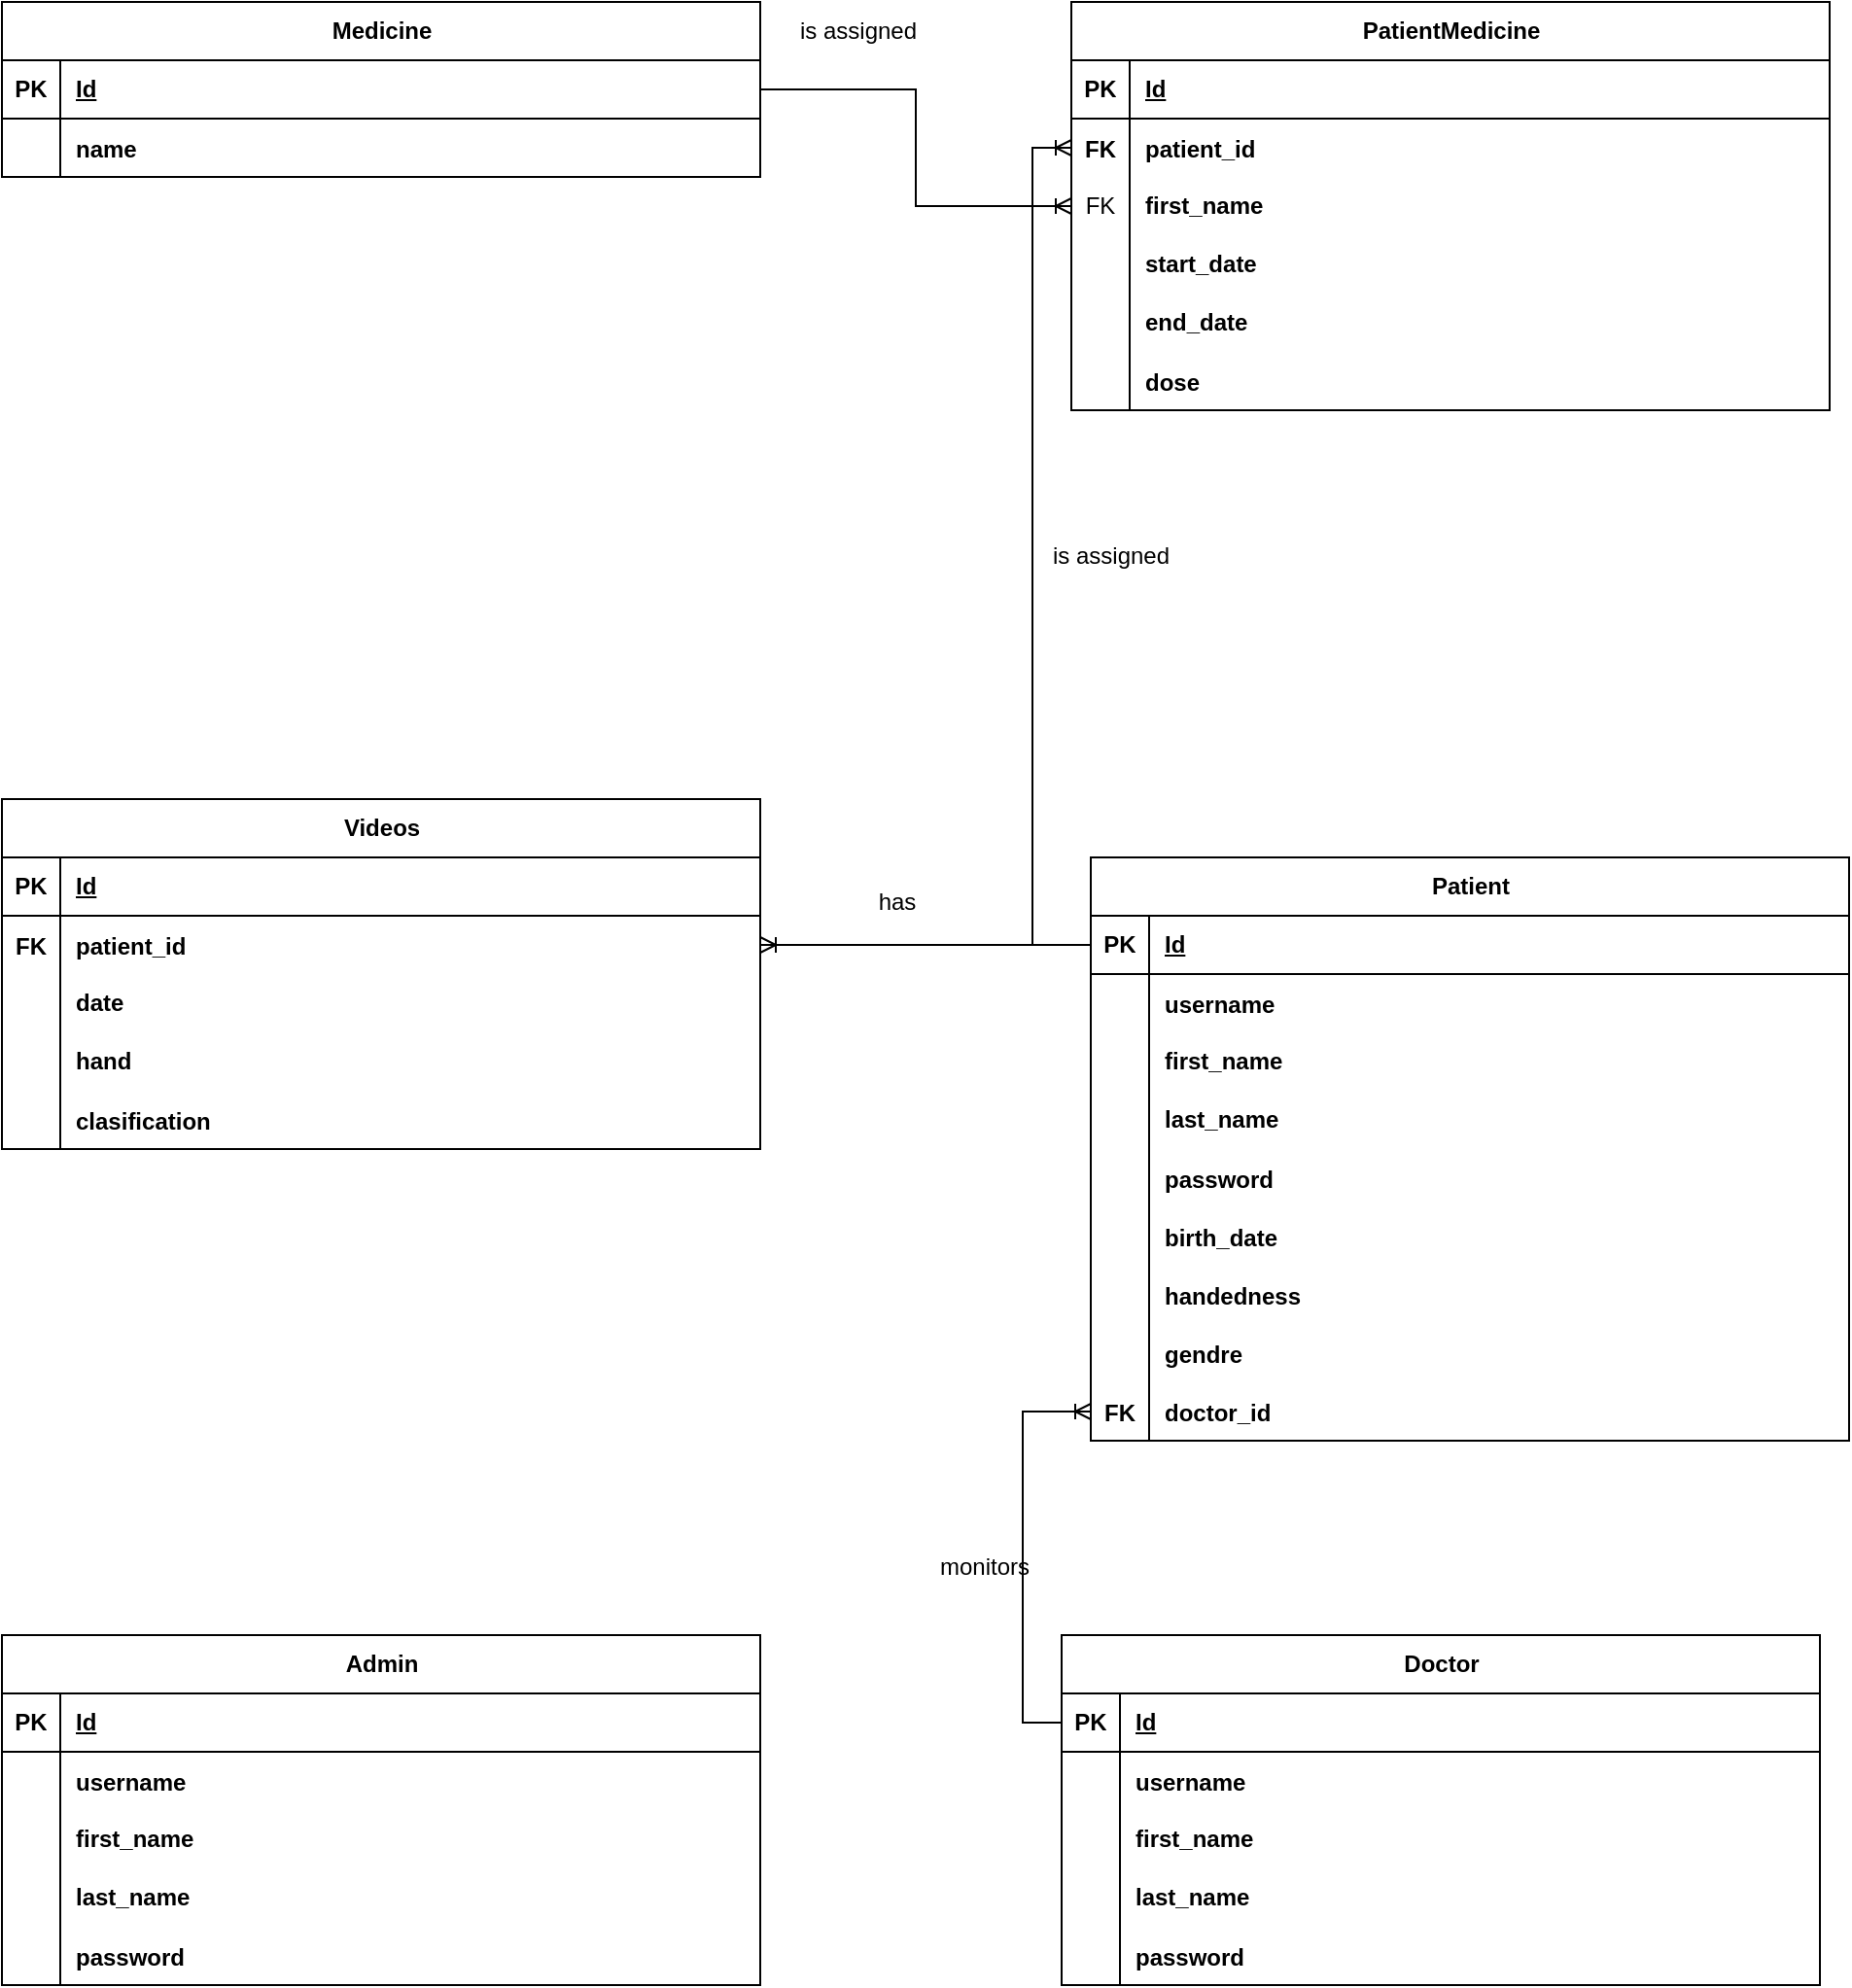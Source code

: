 <mxfile>
    <diagram name="Página-2" id="sVm2QsKjci8oJogHV9Fd">
        <mxGraphModel dx="1969" dy="2597" grid="1" gridSize="10" guides="1" tooltips="1" connect="1" arrows="1" fold="1" page="1" pageScale="1" pageWidth="1169" pageHeight="1200" math="0" shadow="0">
            <root>
                <mxCell id="0"/>
                <mxCell id="1" parent="0"/>
                <mxCell id="9-Qr9oNzBENTLA1hDaOj-59" style="edgeStyle=orthogonalEdgeStyle;rounded=0;orthogonalLoop=1;jettySize=auto;html=1;endArrow=ERoneToMany;endFill=0;exitX=0;exitY=0.5;exitDx=0;exitDy=0;startArrow=none;startFill=0;" parent="1" source="9-Qr9oNzBENTLA1hDaOj-77" target="9-Qr9oNzBENTLA1hDaOj-64" edge="1">
                    <mxGeometry relative="1" as="geometry"/>
                </mxCell>
                <mxCell id="9-Qr9oNzBENTLA1hDaOj-60" value="Videos" style="shape=table;startSize=30;container=1;collapsible=1;childLayout=tableLayout;fixedRows=1;rowLines=0;fontStyle=1;align=center;resizeLast=1;html=1;" parent="1" vertex="1">
                    <mxGeometry x="40" y="-720" width="390" height="180" as="geometry">
                        <mxRectangle x="110" y="120" width="70" height="30" as="alternateBounds"/>
                    </mxGeometry>
                </mxCell>
                <mxCell id="9-Qr9oNzBENTLA1hDaOj-61" value="" style="shape=tableRow;horizontal=0;startSize=0;swimlaneHead=0;swimlaneBody=0;fillColor=none;collapsible=0;dropTarget=0;points=[[0,0.5],[1,0.5]];portConstraint=eastwest;top=0;left=0;right=0;bottom=1;" parent="9-Qr9oNzBENTLA1hDaOj-60" vertex="1">
                    <mxGeometry y="30" width="390" height="30" as="geometry"/>
                </mxCell>
                <mxCell id="9-Qr9oNzBENTLA1hDaOj-62" value="PK" style="shape=partialRectangle;connectable=0;fillColor=none;top=0;left=0;bottom=0;right=0;fontStyle=1;overflow=hidden;whiteSpace=wrap;html=1;" parent="9-Qr9oNzBENTLA1hDaOj-61" vertex="1">
                    <mxGeometry width="30" height="30" as="geometry">
                        <mxRectangle width="30" height="30" as="alternateBounds"/>
                    </mxGeometry>
                </mxCell>
                <mxCell id="9-Qr9oNzBENTLA1hDaOj-63" value="Id" style="shape=partialRectangle;connectable=0;fillColor=none;top=0;left=0;bottom=0;right=0;align=left;spacingLeft=6;fontStyle=5;overflow=hidden;whiteSpace=wrap;html=1;" parent="9-Qr9oNzBENTLA1hDaOj-61" vertex="1">
                    <mxGeometry x="30" width="360" height="30" as="geometry">
                        <mxRectangle width="360" height="30" as="alternateBounds"/>
                    </mxGeometry>
                </mxCell>
                <mxCell id="9-Qr9oNzBENTLA1hDaOj-64" value="" style="shape=tableRow;horizontal=0;startSize=0;swimlaneHead=0;swimlaneBody=0;fillColor=none;collapsible=0;dropTarget=0;points=[[0,0.5],[1,0.5]];portConstraint=eastwest;top=0;left=0;right=0;bottom=0;" parent="9-Qr9oNzBENTLA1hDaOj-60" vertex="1">
                    <mxGeometry y="60" width="390" height="30" as="geometry"/>
                </mxCell>
                <mxCell id="9-Qr9oNzBENTLA1hDaOj-65" value="FK" style="shape=partialRectangle;connectable=0;fillColor=none;top=0;left=0;bottom=0;right=0;editable=1;overflow=hidden;fontStyle=1" parent="9-Qr9oNzBENTLA1hDaOj-64" vertex="1">
                    <mxGeometry width="30" height="30" as="geometry">
                        <mxRectangle width="30" height="30" as="alternateBounds"/>
                    </mxGeometry>
                </mxCell>
                <mxCell id="9-Qr9oNzBENTLA1hDaOj-66" value="patient_id" style="shape=partialRectangle;connectable=0;fillColor=none;top=0;left=0;bottom=0;right=0;align=left;spacingLeft=6;overflow=hidden;fontStyle=1" parent="9-Qr9oNzBENTLA1hDaOj-64" vertex="1">
                    <mxGeometry x="30" width="360" height="30" as="geometry">
                        <mxRectangle width="360" height="30" as="alternateBounds"/>
                    </mxGeometry>
                </mxCell>
                <mxCell id="9-Qr9oNzBENTLA1hDaOj-67" value="" style="shape=tableRow;horizontal=0;startSize=0;swimlaneHead=0;swimlaneBody=0;fillColor=none;collapsible=0;dropTarget=0;points=[[0,0.5],[1,0.5]];portConstraint=eastwest;top=0;left=0;right=0;bottom=0;" parent="9-Qr9oNzBENTLA1hDaOj-60" vertex="1">
                    <mxGeometry y="90" width="390" height="30" as="geometry"/>
                </mxCell>
                <mxCell id="9-Qr9oNzBENTLA1hDaOj-68" value="" style="shape=partialRectangle;connectable=0;fillColor=none;top=0;left=0;bottom=0;right=0;editable=1;overflow=hidden;whiteSpace=wrap;html=1;" parent="9-Qr9oNzBENTLA1hDaOj-67" vertex="1">
                    <mxGeometry width="30" height="30" as="geometry">
                        <mxRectangle width="30" height="30" as="alternateBounds"/>
                    </mxGeometry>
                </mxCell>
                <mxCell id="9-Qr9oNzBENTLA1hDaOj-69" value="date" style="shape=partialRectangle;connectable=0;fillColor=none;top=0;left=0;bottom=0;right=0;align=left;spacingLeft=6;overflow=hidden;whiteSpace=wrap;html=1;fontStyle=1" parent="9-Qr9oNzBENTLA1hDaOj-67" vertex="1">
                    <mxGeometry x="30" width="360" height="30" as="geometry">
                        <mxRectangle width="360" height="30" as="alternateBounds"/>
                    </mxGeometry>
                </mxCell>
                <mxCell id="9-Qr9oNzBENTLA1hDaOj-70" value="" style="shape=tableRow;horizontal=0;startSize=0;swimlaneHead=0;swimlaneBody=0;fillColor=none;collapsible=0;dropTarget=0;points=[[0,0.5],[1,0.5]];portConstraint=eastwest;top=0;left=0;right=0;bottom=0;" parent="9-Qr9oNzBENTLA1hDaOj-60" vertex="1">
                    <mxGeometry y="120" width="390" height="30" as="geometry"/>
                </mxCell>
                <mxCell id="9-Qr9oNzBENTLA1hDaOj-71" value="" style="shape=partialRectangle;connectable=0;fillColor=none;top=0;left=0;bottom=0;right=0;editable=1;overflow=hidden;whiteSpace=wrap;html=1;" parent="9-Qr9oNzBENTLA1hDaOj-70" vertex="1">
                    <mxGeometry width="30" height="30" as="geometry">
                        <mxRectangle width="30" height="30" as="alternateBounds"/>
                    </mxGeometry>
                </mxCell>
                <mxCell id="9-Qr9oNzBENTLA1hDaOj-72" value="hand" style="shape=partialRectangle;connectable=0;fillColor=none;top=0;left=0;bottom=0;right=0;align=left;spacingLeft=6;overflow=hidden;whiteSpace=wrap;html=1;fontStyle=1" parent="9-Qr9oNzBENTLA1hDaOj-70" vertex="1">
                    <mxGeometry x="30" width="360" height="30" as="geometry">
                        <mxRectangle width="360" height="30" as="alternateBounds"/>
                    </mxGeometry>
                </mxCell>
                <mxCell id="9-Qr9oNzBENTLA1hDaOj-73" value="" style="shape=tableRow;horizontal=0;startSize=0;swimlaneHead=0;swimlaneBody=0;fillColor=none;collapsible=0;dropTarget=0;points=[[0,0.5],[1,0.5]];portConstraint=eastwest;top=0;left=0;right=0;bottom=0;" parent="9-Qr9oNzBENTLA1hDaOj-60" vertex="1">
                    <mxGeometry y="150" width="390" height="30" as="geometry"/>
                </mxCell>
                <mxCell id="9-Qr9oNzBENTLA1hDaOj-74" value="" style="shape=partialRectangle;connectable=0;fillColor=none;top=0;left=0;bottom=0;right=0;editable=1;overflow=hidden;" parent="9-Qr9oNzBENTLA1hDaOj-73" vertex="1">
                    <mxGeometry width="30" height="30" as="geometry">
                        <mxRectangle width="30" height="30" as="alternateBounds"/>
                    </mxGeometry>
                </mxCell>
                <mxCell id="9-Qr9oNzBENTLA1hDaOj-75" value="clasification" style="shape=partialRectangle;connectable=0;fillColor=none;top=0;left=0;bottom=0;right=0;align=left;spacingLeft=6;overflow=hidden;fontStyle=1" parent="9-Qr9oNzBENTLA1hDaOj-73" vertex="1">
                    <mxGeometry x="30" width="360" height="30" as="geometry">
                        <mxRectangle width="360" height="30" as="alternateBounds"/>
                    </mxGeometry>
                </mxCell>
                <mxCell id="9-Qr9oNzBENTLA1hDaOj-76" value="Patient" style="shape=table;startSize=30;container=1;collapsible=1;childLayout=tableLayout;fixedRows=1;rowLines=0;fontStyle=1;align=center;resizeLast=1;html=1;" parent="1" vertex="1">
                    <mxGeometry x="600" y="-690" width="390" height="300" as="geometry">
                        <mxRectangle x="110" y="120" width="70" height="30" as="alternateBounds"/>
                    </mxGeometry>
                </mxCell>
                <mxCell id="9-Qr9oNzBENTLA1hDaOj-77" value="" style="shape=tableRow;horizontal=0;startSize=0;swimlaneHead=0;swimlaneBody=0;fillColor=none;collapsible=0;dropTarget=0;points=[[0,0.5],[1,0.5]];portConstraint=eastwest;top=0;left=0;right=0;bottom=1;" parent="9-Qr9oNzBENTLA1hDaOj-76" vertex="1">
                    <mxGeometry y="30" width="390" height="30" as="geometry"/>
                </mxCell>
                <mxCell id="9-Qr9oNzBENTLA1hDaOj-78" value="PK" style="shape=partialRectangle;connectable=0;fillColor=none;top=0;left=0;bottom=0;right=0;fontStyle=1;overflow=hidden;whiteSpace=wrap;html=1;" parent="9-Qr9oNzBENTLA1hDaOj-77" vertex="1">
                    <mxGeometry width="30" height="30" as="geometry">
                        <mxRectangle width="30" height="30" as="alternateBounds"/>
                    </mxGeometry>
                </mxCell>
                <mxCell id="9-Qr9oNzBENTLA1hDaOj-79" value="Id" style="shape=partialRectangle;connectable=0;fillColor=none;top=0;left=0;bottom=0;right=0;align=left;spacingLeft=6;fontStyle=5;overflow=hidden;whiteSpace=wrap;html=1;" parent="9-Qr9oNzBENTLA1hDaOj-77" vertex="1">
                    <mxGeometry x="30" width="360" height="30" as="geometry">
                        <mxRectangle width="360" height="30" as="alternateBounds"/>
                    </mxGeometry>
                </mxCell>
                <mxCell id="9-Qr9oNzBENTLA1hDaOj-80" value="" style="shape=tableRow;horizontal=0;startSize=0;swimlaneHead=0;swimlaneBody=0;fillColor=none;collapsible=0;dropTarget=0;points=[[0,0.5],[1,0.5]];portConstraint=eastwest;top=0;left=0;right=0;bottom=0;" parent="9-Qr9oNzBENTLA1hDaOj-76" vertex="1">
                    <mxGeometry y="60" width="390" height="30" as="geometry"/>
                </mxCell>
                <mxCell id="9-Qr9oNzBENTLA1hDaOj-81" value="" style="shape=partialRectangle;connectable=0;fillColor=none;top=0;left=0;bottom=0;right=0;editable=1;overflow=hidden;" parent="9-Qr9oNzBENTLA1hDaOj-80" vertex="1">
                    <mxGeometry width="30" height="30" as="geometry">
                        <mxRectangle width="30" height="30" as="alternateBounds"/>
                    </mxGeometry>
                </mxCell>
                <mxCell id="9-Qr9oNzBENTLA1hDaOj-82" value="username" style="shape=partialRectangle;connectable=0;fillColor=none;top=0;left=0;bottom=0;right=0;align=left;spacingLeft=6;overflow=hidden;fontStyle=1" parent="9-Qr9oNzBENTLA1hDaOj-80" vertex="1">
                    <mxGeometry x="30" width="360" height="30" as="geometry">
                        <mxRectangle width="360" height="30" as="alternateBounds"/>
                    </mxGeometry>
                </mxCell>
                <mxCell id="9-Qr9oNzBENTLA1hDaOj-83" value="" style="shape=tableRow;horizontal=0;startSize=0;swimlaneHead=0;swimlaneBody=0;fillColor=none;collapsible=0;dropTarget=0;points=[[0,0.5],[1,0.5]];portConstraint=eastwest;top=0;left=0;right=0;bottom=0;" parent="9-Qr9oNzBENTLA1hDaOj-76" vertex="1">
                    <mxGeometry y="90" width="390" height="30" as="geometry"/>
                </mxCell>
                <mxCell id="9-Qr9oNzBENTLA1hDaOj-84" value="" style="shape=partialRectangle;connectable=0;fillColor=none;top=0;left=0;bottom=0;right=0;editable=1;overflow=hidden;whiteSpace=wrap;html=1;" parent="9-Qr9oNzBENTLA1hDaOj-83" vertex="1">
                    <mxGeometry width="30" height="30" as="geometry">
                        <mxRectangle width="30" height="30" as="alternateBounds"/>
                    </mxGeometry>
                </mxCell>
                <mxCell id="9-Qr9oNzBENTLA1hDaOj-85" value="first_name" style="shape=partialRectangle;connectable=0;fillColor=none;top=0;left=0;bottom=0;right=0;align=left;spacingLeft=6;overflow=hidden;whiteSpace=wrap;html=1;fontStyle=1" parent="9-Qr9oNzBENTLA1hDaOj-83" vertex="1">
                    <mxGeometry x="30" width="360" height="30" as="geometry">
                        <mxRectangle width="360" height="30" as="alternateBounds"/>
                    </mxGeometry>
                </mxCell>
                <mxCell id="9-Qr9oNzBENTLA1hDaOj-86" value="" style="shape=tableRow;horizontal=0;startSize=0;swimlaneHead=0;swimlaneBody=0;fillColor=none;collapsible=0;dropTarget=0;points=[[0,0.5],[1,0.5]];portConstraint=eastwest;top=0;left=0;right=0;bottom=0;" parent="9-Qr9oNzBENTLA1hDaOj-76" vertex="1">
                    <mxGeometry y="120" width="390" height="30" as="geometry"/>
                </mxCell>
                <mxCell id="9-Qr9oNzBENTLA1hDaOj-87" value="" style="shape=partialRectangle;connectable=0;fillColor=none;top=0;left=0;bottom=0;right=0;editable=1;overflow=hidden;whiteSpace=wrap;html=1;" parent="9-Qr9oNzBENTLA1hDaOj-86" vertex="1">
                    <mxGeometry width="30" height="30" as="geometry">
                        <mxRectangle width="30" height="30" as="alternateBounds"/>
                    </mxGeometry>
                </mxCell>
                <mxCell id="9-Qr9oNzBENTLA1hDaOj-88" value="last_name" style="shape=partialRectangle;connectable=0;fillColor=none;top=0;left=0;bottom=0;right=0;align=left;spacingLeft=6;overflow=hidden;whiteSpace=wrap;html=1;fontStyle=1" parent="9-Qr9oNzBENTLA1hDaOj-86" vertex="1">
                    <mxGeometry x="30" width="360" height="30" as="geometry">
                        <mxRectangle width="360" height="30" as="alternateBounds"/>
                    </mxGeometry>
                </mxCell>
                <mxCell id="9-Qr9oNzBENTLA1hDaOj-89" value="" style="shape=tableRow;horizontal=0;startSize=0;swimlaneHead=0;swimlaneBody=0;fillColor=none;collapsible=0;dropTarget=0;points=[[0,0.5],[1,0.5]];portConstraint=eastwest;top=0;left=0;right=0;bottom=0;" parent="9-Qr9oNzBENTLA1hDaOj-76" vertex="1">
                    <mxGeometry y="150" width="390" height="30" as="geometry"/>
                </mxCell>
                <mxCell id="9-Qr9oNzBENTLA1hDaOj-90" value="" style="shape=partialRectangle;connectable=0;fillColor=none;top=0;left=0;bottom=0;right=0;editable=1;overflow=hidden;" parent="9-Qr9oNzBENTLA1hDaOj-89" vertex="1">
                    <mxGeometry width="30" height="30" as="geometry">
                        <mxRectangle width="30" height="30" as="alternateBounds"/>
                    </mxGeometry>
                </mxCell>
                <mxCell id="9-Qr9oNzBENTLA1hDaOj-91" value="password" style="shape=partialRectangle;connectable=0;fillColor=none;top=0;left=0;bottom=0;right=0;align=left;spacingLeft=6;overflow=hidden;fontStyle=1" parent="9-Qr9oNzBENTLA1hDaOj-89" vertex="1">
                    <mxGeometry x="30" width="360" height="30" as="geometry">
                        <mxRectangle width="360" height="30" as="alternateBounds"/>
                    </mxGeometry>
                </mxCell>
                <mxCell id="9-Qr9oNzBENTLA1hDaOj-92" value="" style="shape=tableRow;horizontal=0;startSize=0;swimlaneHead=0;swimlaneBody=0;fillColor=none;collapsible=0;dropTarget=0;points=[[0,0.5],[1,0.5]];portConstraint=eastwest;top=0;left=0;right=0;bottom=0;" parent="9-Qr9oNzBENTLA1hDaOj-76" vertex="1">
                    <mxGeometry y="180" width="390" height="30" as="geometry"/>
                </mxCell>
                <mxCell id="9-Qr9oNzBENTLA1hDaOj-93" value="" style="shape=partialRectangle;connectable=0;fillColor=none;top=0;left=0;bottom=0;right=0;editable=1;overflow=hidden;" parent="9-Qr9oNzBENTLA1hDaOj-92" vertex="1">
                    <mxGeometry width="30" height="30" as="geometry">
                        <mxRectangle width="30" height="30" as="alternateBounds"/>
                    </mxGeometry>
                </mxCell>
                <mxCell id="9-Qr9oNzBENTLA1hDaOj-94" value="birth_date" style="shape=partialRectangle;connectable=0;fillColor=none;top=0;left=0;bottom=0;right=0;align=left;spacingLeft=6;overflow=hidden;fontStyle=1" parent="9-Qr9oNzBENTLA1hDaOj-92" vertex="1">
                    <mxGeometry x="30" width="360" height="30" as="geometry">
                        <mxRectangle width="360" height="30" as="alternateBounds"/>
                    </mxGeometry>
                </mxCell>
                <mxCell id="9-Qr9oNzBENTLA1hDaOj-216" value="" style="shape=tableRow;horizontal=0;startSize=0;swimlaneHead=0;swimlaneBody=0;fillColor=none;collapsible=0;dropTarget=0;points=[[0,0.5],[1,0.5]];portConstraint=eastwest;top=0;left=0;right=0;bottom=0;" parent="9-Qr9oNzBENTLA1hDaOj-76" vertex="1">
                    <mxGeometry y="210" width="390" height="30" as="geometry"/>
                </mxCell>
                <mxCell id="9-Qr9oNzBENTLA1hDaOj-217" value="" style="shape=partialRectangle;connectable=0;fillColor=none;top=0;left=0;bottom=0;right=0;editable=1;overflow=hidden;" parent="9-Qr9oNzBENTLA1hDaOj-216" vertex="1">
                    <mxGeometry width="30" height="30" as="geometry">
                        <mxRectangle width="30" height="30" as="alternateBounds"/>
                    </mxGeometry>
                </mxCell>
                <mxCell id="9-Qr9oNzBENTLA1hDaOj-218" value="handedness" style="shape=partialRectangle;connectable=0;fillColor=none;top=0;left=0;bottom=0;right=0;align=left;spacingLeft=6;overflow=hidden;fontStyle=1" parent="9-Qr9oNzBENTLA1hDaOj-216" vertex="1">
                    <mxGeometry x="30" width="360" height="30" as="geometry">
                        <mxRectangle width="360" height="30" as="alternateBounds"/>
                    </mxGeometry>
                </mxCell>
                <mxCell id="9-Qr9oNzBENTLA1hDaOj-95" value="" style="shape=tableRow;horizontal=0;startSize=0;swimlaneHead=0;swimlaneBody=0;fillColor=none;collapsible=0;dropTarget=0;points=[[0,0.5],[1,0.5]];portConstraint=eastwest;top=0;left=0;right=0;bottom=0;" parent="9-Qr9oNzBENTLA1hDaOj-76" vertex="1">
                    <mxGeometry y="240" width="390" height="30" as="geometry"/>
                </mxCell>
                <mxCell id="9-Qr9oNzBENTLA1hDaOj-96" value="" style="shape=partialRectangle;connectable=0;fillColor=none;top=0;left=0;bottom=0;right=0;editable=1;overflow=hidden;" parent="9-Qr9oNzBENTLA1hDaOj-95" vertex="1">
                    <mxGeometry width="30" height="30" as="geometry">
                        <mxRectangle width="30" height="30" as="alternateBounds"/>
                    </mxGeometry>
                </mxCell>
                <mxCell id="9-Qr9oNzBENTLA1hDaOj-97" value="gendre" style="shape=partialRectangle;connectable=0;fillColor=none;top=0;left=0;bottom=0;right=0;align=left;spacingLeft=6;overflow=hidden;fontStyle=1" parent="9-Qr9oNzBENTLA1hDaOj-95" vertex="1">
                    <mxGeometry x="30" width="360" height="30" as="geometry">
                        <mxRectangle width="360" height="30" as="alternateBounds"/>
                    </mxGeometry>
                </mxCell>
                <mxCell id="9-Qr9oNzBENTLA1hDaOj-98" value="" style="shape=tableRow;horizontal=0;startSize=0;swimlaneHead=0;swimlaneBody=0;fillColor=none;collapsible=0;dropTarget=0;points=[[0,0.5],[1,0.5]];portConstraint=eastwest;top=0;left=0;right=0;bottom=0;" parent="9-Qr9oNzBENTLA1hDaOj-76" vertex="1">
                    <mxGeometry y="270" width="390" height="30" as="geometry"/>
                </mxCell>
                <mxCell id="9-Qr9oNzBENTLA1hDaOj-99" value="FK" style="shape=partialRectangle;connectable=0;fillColor=none;top=0;left=0;bottom=0;right=0;editable=1;overflow=hidden;fontStyle=1" parent="9-Qr9oNzBENTLA1hDaOj-98" vertex="1">
                    <mxGeometry width="30" height="30" as="geometry">
                        <mxRectangle width="30" height="30" as="alternateBounds"/>
                    </mxGeometry>
                </mxCell>
                <mxCell id="9-Qr9oNzBENTLA1hDaOj-100" value="doctor_id" style="shape=partialRectangle;connectable=0;fillColor=none;top=0;left=0;bottom=0;right=0;align=left;spacingLeft=6;overflow=hidden;fontStyle=1" parent="9-Qr9oNzBENTLA1hDaOj-98" vertex="1">
                    <mxGeometry x="30" width="360" height="30" as="geometry">
                        <mxRectangle width="360" height="30" as="alternateBounds"/>
                    </mxGeometry>
                </mxCell>
                <mxCell id="9-Qr9oNzBENTLA1hDaOj-101" style="edgeStyle=orthogonalEdgeStyle;rounded=0;orthogonalLoop=1;jettySize=auto;html=1;exitX=0;exitY=0.5;exitDx=0;exitDy=0;entryX=0;entryY=0.5;entryDx=0;entryDy=0;startArrow=none;startFill=0;endArrow=ERoneToMany;endFill=0;" parent="1" source="9-Qr9oNzBENTLA1hDaOj-103" target="9-Qr9oNzBENTLA1hDaOj-98" edge="1">
                    <mxGeometry relative="1" as="geometry"/>
                </mxCell>
                <mxCell id="9-Qr9oNzBENTLA1hDaOj-102" value="Doctor" style="shape=table;startSize=30;container=1;collapsible=1;childLayout=tableLayout;fixedRows=1;rowLines=0;fontStyle=1;align=center;resizeLast=1;html=1;" parent="1" vertex="1">
                    <mxGeometry x="585" y="-290" width="390" height="180" as="geometry">
                        <mxRectangle x="110" y="120" width="70" height="30" as="alternateBounds"/>
                    </mxGeometry>
                </mxCell>
                <mxCell id="9-Qr9oNzBENTLA1hDaOj-103" value="" style="shape=tableRow;horizontal=0;startSize=0;swimlaneHead=0;swimlaneBody=0;fillColor=none;collapsible=0;dropTarget=0;points=[[0,0.5],[1,0.5]];portConstraint=eastwest;top=0;left=0;right=0;bottom=1;" parent="9-Qr9oNzBENTLA1hDaOj-102" vertex="1">
                    <mxGeometry y="30" width="390" height="30" as="geometry"/>
                </mxCell>
                <mxCell id="9-Qr9oNzBENTLA1hDaOj-104" value="PK" style="shape=partialRectangle;connectable=0;fillColor=none;top=0;left=0;bottom=0;right=0;fontStyle=1;overflow=hidden;whiteSpace=wrap;html=1;" parent="9-Qr9oNzBENTLA1hDaOj-103" vertex="1">
                    <mxGeometry width="30" height="30" as="geometry">
                        <mxRectangle width="30" height="30" as="alternateBounds"/>
                    </mxGeometry>
                </mxCell>
                <mxCell id="9-Qr9oNzBENTLA1hDaOj-105" value="Id" style="shape=partialRectangle;connectable=0;fillColor=none;top=0;left=0;bottom=0;right=0;align=left;spacingLeft=6;fontStyle=5;overflow=hidden;whiteSpace=wrap;html=1;" parent="9-Qr9oNzBENTLA1hDaOj-103" vertex="1">
                    <mxGeometry x="30" width="360" height="30" as="geometry">
                        <mxRectangle width="360" height="30" as="alternateBounds"/>
                    </mxGeometry>
                </mxCell>
                <mxCell id="9-Qr9oNzBENTLA1hDaOj-106" value="" style="shape=tableRow;horizontal=0;startSize=0;swimlaneHead=0;swimlaneBody=0;fillColor=none;collapsible=0;dropTarget=0;points=[[0,0.5],[1,0.5]];portConstraint=eastwest;top=0;left=0;right=0;bottom=0;" parent="9-Qr9oNzBENTLA1hDaOj-102" vertex="1">
                    <mxGeometry y="60" width="390" height="30" as="geometry"/>
                </mxCell>
                <mxCell id="9-Qr9oNzBENTLA1hDaOj-107" value="" style="shape=partialRectangle;connectable=0;fillColor=none;top=0;left=0;bottom=0;right=0;editable=1;overflow=hidden;" parent="9-Qr9oNzBENTLA1hDaOj-106" vertex="1">
                    <mxGeometry width="30" height="30" as="geometry">
                        <mxRectangle width="30" height="30" as="alternateBounds"/>
                    </mxGeometry>
                </mxCell>
                <mxCell id="9-Qr9oNzBENTLA1hDaOj-108" value="username" style="shape=partialRectangle;connectable=0;fillColor=none;top=0;left=0;bottom=0;right=0;align=left;spacingLeft=6;overflow=hidden;fontStyle=1" parent="9-Qr9oNzBENTLA1hDaOj-106" vertex="1">
                    <mxGeometry x="30" width="360" height="30" as="geometry">
                        <mxRectangle width="360" height="30" as="alternateBounds"/>
                    </mxGeometry>
                </mxCell>
                <mxCell id="9-Qr9oNzBENTLA1hDaOj-109" value="" style="shape=tableRow;horizontal=0;startSize=0;swimlaneHead=0;swimlaneBody=0;fillColor=none;collapsible=0;dropTarget=0;points=[[0,0.5],[1,0.5]];portConstraint=eastwest;top=0;left=0;right=0;bottom=0;" parent="9-Qr9oNzBENTLA1hDaOj-102" vertex="1">
                    <mxGeometry y="90" width="390" height="30" as="geometry"/>
                </mxCell>
                <mxCell id="9-Qr9oNzBENTLA1hDaOj-110" value="" style="shape=partialRectangle;connectable=0;fillColor=none;top=0;left=0;bottom=0;right=0;editable=1;overflow=hidden;whiteSpace=wrap;html=1;" parent="9-Qr9oNzBENTLA1hDaOj-109" vertex="1">
                    <mxGeometry width="30" height="30" as="geometry">
                        <mxRectangle width="30" height="30" as="alternateBounds"/>
                    </mxGeometry>
                </mxCell>
                <mxCell id="9-Qr9oNzBENTLA1hDaOj-111" value="first_name" style="shape=partialRectangle;connectable=0;fillColor=none;top=0;left=0;bottom=0;right=0;align=left;spacingLeft=6;overflow=hidden;whiteSpace=wrap;html=1;fontStyle=1" parent="9-Qr9oNzBENTLA1hDaOj-109" vertex="1">
                    <mxGeometry x="30" width="360" height="30" as="geometry">
                        <mxRectangle width="360" height="30" as="alternateBounds"/>
                    </mxGeometry>
                </mxCell>
                <mxCell id="9-Qr9oNzBENTLA1hDaOj-112" value="" style="shape=tableRow;horizontal=0;startSize=0;swimlaneHead=0;swimlaneBody=0;fillColor=none;collapsible=0;dropTarget=0;points=[[0,0.5],[1,0.5]];portConstraint=eastwest;top=0;left=0;right=0;bottom=0;" parent="9-Qr9oNzBENTLA1hDaOj-102" vertex="1">
                    <mxGeometry y="120" width="390" height="30" as="geometry"/>
                </mxCell>
                <mxCell id="9-Qr9oNzBENTLA1hDaOj-113" value="" style="shape=partialRectangle;connectable=0;fillColor=none;top=0;left=0;bottom=0;right=0;editable=1;overflow=hidden;whiteSpace=wrap;html=1;" parent="9-Qr9oNzBENTLA1hDaOj-112" vertex="1">
                    <mxGeometry width="30" height="30" as="geometry">
                        <mxRectangle width="30" height="30" as="alternateBounds"/>
                    </mxGeometry>
                </mxCell>
                <mxCell id="9-Qr9oNzBENTLA1hDaOj-114" value="last_name" style="shape=partialRectangle;connectable=0;fillColor=none;top=0;left=0;bottom=0;right=0;align=left;spacingLeft=6;overflow=hidden;whiteSpace=wrap;html=1;fontStyle=1" parent="9-Qr9oNzBENTLA1hDaOj-112" vertex="1">
                    <mxGeometry x="30" width="360" height="30" as="geometry">
                        <mxRectangle width="360" height="30" as="alternateBounds"/>
                    </mxGeometry>
                </mxCell>
                <mxCell id="9-Qr9oNzBENTLA1hDaOj-115" value="" style="shape=tableRow;horizontal=0;startSize=0;swimlaneHead=0;swimlaneBody=0;fillColor=none;collapsible=0;dropTarget=0;points=[[0,0.5],[1,0.5]];portConstraint=eastwest;top=0;left=0;right=0;bottom=0;" parent="9-Qr9oNzBENTLA1hDaOj-102" vertex="1">
                    <mxGeometry y="150" width="390" height="30" as="geometry"/>
                </mxCell>
                <mxCell id="9-Qr9oNzBENTLA1hDaOj-116" value="" style="shape=partialRectangle;connectable=0;fillColor=none;top=0;left=0;bottom=0;right=0;editable=1;overflow=hidden;" parent="9-Qr9oNzBENTLA1hDaOj-115" vertex="1">
                    <mxGeometry width="30" height="30" as="geometry">
                        <mxRectangle width="30" height="30" as="alternateBounds"/>
                    </mxGeometry>
                </mxCell>
                <mxCell id="9-Qr9oNzBENTLA1hDaOj-117" value="password" style="shape=partialRectangle;connectable=0;fillColor=none;top=0;left=0;bottom=0;right=0;align=left;spacingLeft=6;overflow=hidden;fontStyle=1" parent="9-Qr9oNzBENTLA1hDaOj-115" vertex="1">
                    <mxGeometry x="30" width="360" height="30" as="geometry">
                        <mxRectangle width="360" height="30" as="alternateBounds"/>
                    </mxGeometry>
                </mxCell>
                <mxCell id="9-Qr9oNzBENTLA1hDaOj-118" value="Admin" style="shape=table;startSize=30;container=1;collapsible=1;childLayout=tableLayout;fixedRows=1;rowLines=0;fontStyle=1;align=center;resizeLast=1;html=1;" parent="1" vertex="1">
                    <mxGeometry x="40" y="-290" width="390" height="180" as="geometry">
                        <mxRectangle x="110" y="120" width="70" height="30" as="alternateBounds"/>
                    </mxGeometry>
                </mxCell>
                <mxCell id="9-Qr9oNzBENTLA1hDaOj-119" value="" style="shape=tableRow;horizontal=0;startSize=0;swimlaneHead=0;swimlaneBody=0;fillColor=none;collapsible=0;dropTarget=0;points=[[0,0.5],[1,0.5]];portConstraint=eastwest;top=0;left=0;right=0;bottom=1;" parent="9-Qr9oNzBENTLA1hDaOj-118" vertex="1">
                    <mxGeometry y="30" width="390" height="30" as="geometry"/>
                </mxCell>
                <mxCell id="9-Qr9oNzBENTLA1hDaOj-120" value="PK" style="shape=partialRectangle;connectable=0;fillColor=none;top=0;left=0;bottom=0;right=0;fontStyle=1;overflow=hidden;whiteSpace=wrap;html=1;" parent="9-Qr9oNzBENTLA1hDaOj-119" vertex="1">
                    <mxGeometry width="30" height="30" as="geometry">
                        <mxRectangle width="30" height="30" as="alternateBounds"/>
                    </mxGeometry>
                </mxCell>
                <mxCell id="9-Qr9oNzBENTLA1hDaOj-121" value="Id" style="shape=partialRectangle;connectable=0;fillColor=none;top=0;left=0;bottom=0;right=0;align=left;spacingLeft=6;fontStyle=5;overflow=hidden;whiteSpace=wrap;html=1;" parent="9-Qr9oNzBENTLA1hDaOj-119" vertex="1">
                    <mxGeometry x="30" width="360" height="30" as="geometry">
                        <mxRectangle width="360" height="30" as="alternateBounds"/>
                    </mxGeometry>
                </mxCell>
                <mxCell id="9-Qr9oNzBENTLA1hDaOj-122" value="" style="shape=tableRow;horizontal=0;startSize=0;swimlaneHead=0;swimlaneBody=0;fillColor=none;collapsible=0;dropTarget=0;points=[[0,0.5],[1,0.5]];portConstraint=eastwest;top=0;left=0;right=0;bottom=0;" parent="9-Qr9oNzBENTLA1hDaOj-118" vertex="1">
                    <mxGeometry y="60" width="390" height="30" as="geometry"/>
                </mxCell>
                <mxCell id="9-Qr9oNzBENTLA1hDaOj-123" value="" style="shape=partialRectangle;connectable=0;fillColor=none;top=0;left=0;bottom=0;right=0;editable=1;overflow=hidden;" parent="9-Qr9oNzBENTLA1hDaOj-122" vertex="1">
                    <mxGeometry width="30" height="30" as="geometry">
                        <mxRectangle width="30" height="30" as="alternateBounds"/>
                    </mxGeometry>
                </mxCell>
                <mxCell id="9-Qr9oNzBENTLA1hDaOj-124" value="username" style="shape=partialRectangle;connectable=0;fillColor=none;top=0;left=0;bottom=0;right=0;align=left;spacingLeft=6;overflow=hidden;fontStyle=1" parent="9-Qr9oNzBENTLA1hDaOj-122" vertex="1">
                    <mxGeometry x="30" width="360" height="30" as="geometry">
                        <mxRectangle width="360" height="30" as="alternateBounds"/>
                    </mxGeometry>
                </mxCell>
                <mxCell id="9-Qr9oNzBENTLA1hDaOj-125" value="" style="shape=tableRow;horizontal=0;startSize=0;swimlaneHead=0;swimlaneBody=0;fillColor=none;collapsible=0;dropTarget=0;points=[[0,0.5],[1,0.5]];portConstraint=eastwest;top=0;left=0;right=0;bottom=0;" parent="9-Qr9oNzBENTLA1hDaOj-118" vertex="1">
                    <mxGeometry y="90" width="390" height="30" as="geometry"/>
                </mxCell>
                <mxCell id="9-Qr9oNzBENTLA1hDaOj-126" value="" style="shape=partialRectangle;connectable=0;fillColor=none;top=0;left=0;bottom=0;right=0;editable=1;overflow=hidden;whiteSpace=wrap;html=1;" parent="9-Qr9oNzBENTLA1hDaOj-125" vertex="1">
                    <mxGeometry width="30" height="30" as="geometry">
                        <mxRectangle width="30" height="30" as="alternateBounds"/>
                    </mxGeometry>
                </mxCell>
                <mxCell id="9-Qr9oNzBENTLA1hDaOj-127" value="first_name" style="shape=partialRectangle;connectable=0;fillColor=none;top=0;left=0;bottom=0;right=0;align=left;spacingLeft=6;overflow=hidden;whiteSpace=wrap;html=1;fontStyle=1" parent="9-Qr9oNzBENTLA1hDaOj-125" vertex="1">
                    <mxGeometry x="30" width="360" height="30" as="geometry">
                        <mxRectangle width="360" height="30" as="alternateBounds"/>
                    </mxGeometry>
                </mxCell>
                <mxCell id="9-Qr9oNzBENTLA1hDaOj-128" value="" style="shape=tableRow;horizontal=0;startSize=0;swimlaneHead=0;swimlaneBody=0;fillColor=none;collapsible=0;dropTarget=0;points=[[0,0.5],[1,0.5]];portConstraint=eastwest;top=0;left=0;right=0;bottom=0;" parent="9-Qr9oNzBENTLA1hDaOj-118" vertex="1">
                    <mxGeometry y="120" width="390" height="30" as="geometry"/>
                </mxCell>
                <mxCell id="9-Qr9oNzBENTLA1hDaOj-129" value="" style="shape=partialRectangle;connectable=0;fillColor=none;top=0;left=0;bottom=0;right=0;editable=1;overflow=hidden;whiteSpace=wrap;html=1;" parent="9-Qr9oNzBENTLA1hDaOj-128" vertex="1">
                    <mxGeometry width="30" height="30" as="geometry">
                        <mxRectangle width="30" height="30" as="alternateBounds"/>
                    </mxGeometry>
                </mxCell>
                <mxCell id="9-Qr9oNzBENTLA1hDaOj-130" value="last_name" style="shape=partialRectangle;connectable=0;fillColor=none;top=0;left=0;bottom=0;right=0;align=left;spacingLeft=6;overflow=hidden;whiteSpace=wrap;html=1;fontStyle=1" parent="9-Qr9oNzBENTLA1hDaOj-128" vertex="1">
                    <mxGeometry x="30" width="360" height="30" as="geometry">
                        <mxRectangle width="360" height="30" as="alternateBounds"/>
                    </mxGeometry>
                </mxCell>
                <mxCell id="9-Qr9oNzBENTLA1hDaOj-131" value="" style="shape=tableRow;horizontal=0;startSize=0;swimlaneHead=0;swimlaneBody=0;fillColor=none;collapsible=0;dropTarget=0;points=[[0,0.5],[1,0.5]];portConstraint=eastwest;top=0;left=0;right=0;bottom=0;" parent="9-Qr9oNzBENTLA1hDaOj-118" vertex="1">
                    <mxGeometry y="150" width="390" height="30" as="geometry"/>
                </mxCell>
                <mxCell id="9-Qr9oNzBENTLA1hDaOj-132" value="" style="shape=partialRectangle;connectable=0;fillColor=none;top=0;left=0;bottom=0;right=0;editable=1;overflow=hidden;" parent="9-Qr9oNzBENTLA1hDaOj-131" vertex="1">
                    <mxGeometry width="30" height="30" as="geometry">
                        <mxRectangle width="30" height="30" as="alternateBounds"/>
                    </mxGeometry>
                </mxCell>
                <mxCell id="9-Qr9oNzBENTLA1hDaOj-133" value="password" style="shape=partialRectangle;connectable=0;fillColor=none;top=0;left=0;bottom=0;right=0;align=left;spacingLeft=6;overflow=hidden;fontStyle=1" parent="9-Qr9oNzBENTLA1hDaOj-131" vertex="1">
                    <mxGeometry x="30" width="360" height="30" as="geometry">
                        <mxRectangle width="360" height="30" as="alternateBounds"/>
                    </mxGeometry>
                </mxCell>
                <mxCell id="9-Qr9oNzBENTLA1hDaOj-134" value="monitors" style="text;html=1;align=center;verticalAlign=middle;resizable=0;points=[];autosize=1;strokeColor=none;fillColor=none;" parent="1" vertex="1">
                    <mxGeometry x="510" y="-340" width="70" height="30" as="geometry"/>
                </mxCell>
                <mxCell id="9-Qr9oNzBENTLA1hDaOj-135" value="has" style="text;html=1;align=center;verticalAlign=middle;resizable=0;points=[];autosize=1;strokeColor=none;fillColor=none;" parent="1" vertex="1">
                    <mxGeometry x="480" y="-682" width="40" height="30" as="geometry"/>
                </mxCell>
                <mxCell id="9-Qr9oNzBENTLA1hDaOj-144" value="Medicine" style="shape=table;startSize=30;container=1;collapsible=1;childLayout=tableLayout;fixedRows=1;rowLines=0;fontStyle=1;align=center;resizeLast=1;html=1;" parent="1" vertex="1">
                    <mxGeometry x="40" y="-1130" width="390" height="90" as="geometry">
                        <mxRectangle x="110" y="120" width="70" height="30" as="alternateBounds"/>
                    </mxGeometry>
                </mxCell>
                <mxCell id="9-Qr9oNzBENTLA1hDaOj-145" value="" style="shape=tableRow;horizontal=0;startSize=0;swimlaneHead=0;swimlaneBody=0;fillColor=none;collapsible=0;dropTarget=0;points=[[0,0.5],[1,0.5]];portConstraint=eastwest;top=0;left=0;right=0;bottom=1;" parent="9-Qr9oNzBENTLA1hDaOj-144" vertex="1">
                    <mxGeometry y="30" width="390" height="30" as="geometry"/>
                </mxCell>
                <mxCell id="9-Qr9oNzBENTLA1hDaOj-146" value="PK" style="shape=partialRectangle;connectable=0;fillColor=none;top=0;left=0;bottom=0;right=0;fontStyle=1;overflow=hidden;whiteSpace=wrap;html=1;" parent="9-Qr9oNzBENTLA1hDaOj-145" vertex="1">
                    <mxGeometry width="30" height="30" as="geometry">
                        <mxRectangle width="30" height="30" as="alternateBounds"/>
                    </mxGeometry>
                </mxCell>
                <mxCell id="9-Qr9oNzBENTLA1hDaOj-147" value="Id" style="shape=partialRectangle;connectable=0;fillColor=none;top=0;left=0;bottom=0;right=0;align=left;spacingLeft=6;fontStyle=5;overflow=hidden;whiteSpace=wrap;html=1;" parent="9-Qr9oNzBENTLA1hDaOj-145" vertex="1">
                    <mxGeometry x="30" width="360" height="30" as="geometry">
                        <mxRectangle width="360" height="30" as="alternateBounds"/>
                    </mxGeometry>
                </mxCell>
                <mxCell id="9-Qr9oNzBENTLA1hDaOj-148" value="" style="shape=tableRow;horizontal=0;startSize=0;swimlaneHead=0;swimlaneBody=0;fillColor=none;collapsible=0;dropTarget=0;points=[[0,0.5],[1,0.5]];portConstraint=eastwest;top=0;left=0;right=0;bottom=0;" parent="9-Qr9oNzBENTLA1hDaOj-144" vertex="1">
                    <mxGeometry y="60" width="390" height="30" as="geometry"/>
                </mxCell>
                <mxCell id="9-Qr9oNzBENTLA1hDaOj-149" value="" style="shape=partialRectangle;connectable=0;fillColor=none;top=0;left=0;bottom=0;right=0;editable=1;overflow=hidden;" parent="9-Qr9oNzBENTLA1hDaOj-148" vertex="1">
                    <mxGeometry width="30" height="30" as="geometry">
                        <mxRectangle width="30" height="30" as="alternateBounds"/>
                    </mxGeometry>
                </mxCell>
                <mxCell id="9-Qr9oNzBENTLA1hDaOj-150" value="name" style="shape=partialRectangle;connectable=0;fillColor=none;top=0;left=0;bottom=0;right=0;align=left;spacingLeft=6;overflow=hidden;fontStyle=1" parent="9-Qr9oNzBENTLA1hDaOj-148" vertex="1">
                    <mxGeometry x="30" width="360" height="30" as="geometry">
                        <mxRectangle width="360" height="30" as="alternateBounds"/>
                    </mxGeometry>
                </mxCell>
                <mxCell id="9-Qr9oNzBENTLA1hDaOj-186" value="PatientMedicine" style="shape=table;startSize=30;container=1;collapsible=1;childLayout=tableLayout;fixedRows=1;rowLines=0;fontStyle=1;align=center;resizeLast=1;html=1;" parent="1" vertex="1">
                    <mxGeometry x="590" y="-1130" width="390" height="210" as="geometry">
                        <mxRectangle x="110" y="120" width="70" height="30" as="alternateBounds"/>
                    </mxGeometry>
                </mxCell>
                <mxCell id="9-Qr9oNzBENTLA1hDaOj-187" value="" style="shape=tableRow;horizontal=0;startSize=0;swimlaneHead=0;swimlaneBody=0;fillColor=none;collapsible=0;dropTarget=0;points=[[0,0.5],[1,0.5]];portConstraint=eastwest;top=0;left=0;right=0;bottom=1;" parent="9-Qr9oNzBENTLA1hDaOj-186" vertex="1">
                    <mxGeometry y="30" width="390" height="30" as="geometry"/>
                </mxCell>
                <mxCell id="9-Qr9oNzBENTLA1hDaOj-188" value="PK" style="shape=partialRectangle;connectable=0;fillColor=none;top=0;left=0;bottom=0;right=0;fontStyle=1;overflow=hidden;whiteSpace=wrap;html=1;" parent="9-Qr9oNzBENTLA1hDaOj-187" vertex="1">
                    <mxGeometry width="30" height="30" as="geometry">
                        <mxRectangle width="30" height="30" as="alternateBounds"/>
                    </mxGeometry>
                </mxCell>
                <mxCell id="9-Qr9oNzBENTLA1hDaOj-189" value="Id" style="shape=partialRectangle;connectable=0;fillColor=none;top=0;left=0;bottom=0;right=0;align=left;spacingLeft=6;fontStyle=5;overflow=hidden;whiteSpace=wrap;html=1;" parent="9-Qr9oNzBENTLA1hDaOj-187" vertex="1">
                    <mxGeometry x="30" width="360" height="30" as="geometry">
                        <mxRectangle width="360" height="30" as="alternateBounds"/>
                    </mxGeometry>
                </mxCell>
                <mxCell id="9-Qr9oNzBENTLA1hDaOj-190" value="" style="shape=tableRow;horizontal=0;startSize=0;swimlaneHead=0;swimlaneBody=0;fillColor=none;collapsible=0;dropTarget=0;points=[[0,0.5],[1,0.5]];portConstraint=eastwest;top=0;left=0;right=0;bottom=0;" parent="9-Qr9oNzBENTLA1hDaOj-186" vertex="1">
                    <mxGeometry y="60" width="390" height="30" as="geometry"/>
                </mxCell>
                <mxCell id="9-Qr9oNzBENTLA1hDaOj-191" value="FK" style="shape=partialRectangle;connectable=0;fillColor=none;top=0;left=0;bottom=0;right=0;editable=1;overflow=hidden;fontStyle=1" parent="9-Qr9oNzBENTLA1hDaOj-190" vertex="1">
                    <mxGeometry width="30" height="30" as="geometry">
                        <mxRectangle width="30" height="30" as="alternateBounds"/>
                    </mxGeometry>
                </mxCell>
                <mxCell id="9-Qr9oNzBENTLA1hDaOj-192" value="patient_id" style="shape=partialRectangle;connectable=0;fillColor=none;top=0;left=0;bottom=0;right=0;align=left;spacingLeft=6;overflow=hidden;fontStyle=1" parent="9-Qr9oNzBENTLA1hDaOj-190" vertex="1">
                    <mxGeometry x="30" width="360" height="30" as="geometry">
                        <mxRectangle width="360" height="30" as="alternateBounds"/>
                    </mxGeometry>
                </mxCell>
                <mxCell id="9-Qr9oNzBENTLA1hDaOj-219" value="" style="shape=tableRow;horizontal=0;startSize=0;swimlaneHead=0;swimlaneBody=0;fillColor=none;collapsible=0;dropTarget=0;points=[[0,0.5],[1,0.5]];portConstraint=eastwest;top=0;left=0;right=0;bottom=0;" parent="9-Qr9oNzBENTLA1hDaOj-186" vertex="1">
                    <mxGeometry y="90" width="390" height="30" as="geometry"/>
                </mxCell>
                <mxCell id="9-Qr9oNzBENTLA1hDaOj-220" value="FK" style="shape=partialRectangle;connectable=0;fillColor=none;top=0;left=0;bottom=0;right=0;editable=1;overflow=hidden;whiteSpace=wrap;html=1;" parent="9-Qr9oNzBENTLA1hDaOj-219" vertex="1">
                    <mxGeometry width="30" height="30" as="geometry">
                        <mxRectangle width="30" height="30" as="alternateBounds"/>
                    </mxGeometry>
                </mxCell>
                <mxCell id="9-Qr9oNzBENTLA1hDaOj-221" value="first_name" style="shape=partialRectangle;connectable=0;fillColor=none;top=0;left=0;bottom=0;right=0;align=left;spacingLeft=6;overflow=hidden;whiteSpace=wrap;html=1;fontStyle=1" parent="9-Qr9oNzBENTLA1hDaOj-219" vertex="1">
                    <mxGeometry x="30" width="360" height="30" as="geometry">
                        <mxRectangle width="360" height="30" as="alternateBounds"/>
                    </mxGeometry>
                </mxCell>
                <mxCell id="9-Qr9oNzBENTLA1hDaOj-193" value="" style="shape=tableRow;horizontal=0;startSize=0;swimlaneHead=0;swimlaneBody=0;fillColor=none;collapsible=0;dropTarget=0;points=[[0,0.5],[1,0.5]];portConstraint=eastwest;top=0;left=0;right=0;bottom=0;" parent="9-Qr9oNzBENTLA1hDaOj-186" vertex="1">
                    <mxGeometry y="120" width="390" height="30" as="geometry"/>
                </mxCell>
                <mxCell id="9-Qr9oNzBENTLA1hDaOj-194" value="" style="shape=partialRectangle;connectable=0;fillColor=none;top=0;left=0;bottom=0;right=0;editable=1;overflow=hidden;whiteSpace=wrap;html=1;" parent="9-Qr9oNzBENTLA1hDaOj-193" vertex="1">
                    <mxGeometry width="30" height="30" as="geometry">
                        <mxRectangle width="30" height="30" as="alternateBounds"/>
                    </mxGeometry>
                </mxCell>
                <mxCell id="9-Qr9oNzBENTLA1hDaOj-195" value="start_date" style="shape=partialRectangle;connectable=0;fillColor=none;top=0;left=0;bottom=0;right=0;align=left;spacingLeft=6;overflow=hidden;whiteSpace=wrap;html=1;fontStyle=1" parent="9-Qr9oNzBENTLA1hDaOj-193" vertex="1">
                    <mxGeometry x="30" width="360" height="30" as="geometry">
                        <mxRectangle width="360" height="30" as="alternateBounds"/>
                    </mxGeometry>
                </mxCell>
                <mxCell id="9-Qr9oNzBENTLA1hDaOj-196" value="" style="shape=tableRow;horizontal=0;startSize=0;swimlaneHead=0;swimlaneBody=0;fillColor=none;collapsible=0;dropTarget=0;points=[[0,0.5],[1,0.5]];portConstraint=eastwest;top=0;left=0;right=0;bottom=0;" parent="9-Qr9oNzBENTLA1hDaOj-186" vertex="1">
                    <mxGeometry y="150" width="390" height="30" as="geometry"/>
                </mxCell>
                <mxCell id="9-Qr9oNzBENTLA1hDaOj-197" value="" style="shape=partialRectangle;connectable=0;fillColor=none;top=0;left=0;bottom=0;right=0;editable=1;overflow=hidden;whiteSpace=wrap;html=1;" parent="9-Qr9oNzBENTLA1hDaOj-196" vertex="1">
                    <mxGeometry width="30" height="30" as="geometry">
                        <mxRectangle width="30" height="30" as="alternateBounds"/>
                    </mxGeometry>
                </mxCell>
                <mxCell id="9-Qr9oNzBENTLA1hDaOj-198" value="end_date" style="shape=partialRectangle;connectable=0;fillColor=none;top=0;left=0;bottom=0;right=0;align=left;spacingLeft=6;overflow=hidden;whiteSpace=wrap;html=1;fontStyle=1" parent="9-Qr9oNzBENTLA1hDaOj-196" vertex="1">
                    <mxGeometry x="30" width="360" height="30" as="geometry">
                        <mxRectangle width="360" height="30" as="alternateBounds"/>
                    </mxGeometry>
                </mxCell>
                <mxCell id="9-Qr9oNzBENTLA1hDaOj-199" value="" style="shape=tableRow;horizontal=0;startSize=0;swimlaneHead=0;swimlaneBody=0;fillColor=none;collapsible=0;dropTarget=0;points=[[0,0.5],[1,0.5]];portConstraint=eastwest;top=0;left=0;right=0;bottom=0;" parent="9-Qr9oNzBENTLA1hDaOj-186" vertex="1">
                    <mxGeometry y="180" width="390" height="30" as="geometry"/>
                </mxCell>
                <mxCell id="9-Qr9oNzBENTLA1hDaOj-200" value="" style="shape=partialRectangle;connectable=0;fillColor=none;top=0;left=0;bottom=0;right=0;editable=1;overflow=hidden;" parent="9-Qr9oNzBENTLA1hDaOj-199" vertex="1">
                    <mxGeometry width="30" height="30" as="geometry">
                        <mxRectangle width="30" height="30" as="alternateBounds"/>
                    </mxGeometry>
                </mxCell>
                <mxCell id="9-Qr9oNzBENTLA1hDaOj-201" value="dose" style="shape=partialRectangle;connectable=0;fillColor=none;top=0;left=0;bottom=0;right=0;align=left;spacingLeft=6;overflow=hidden;fontStyle=1" parent="9-Qr9oNzBENTLA1hDaOj-199" vertex="1">
                    <mxGeometry x="30" width="360" height="30" as="geometry">
                        <mxRectangle width="360" height="30" as="alternateBounds"/>
                    </mxGeometry>
                </mxCell>
                <mxCell id="9-Qr9oNzBENTLA1hDaOj-228" style="edgeStyle=orthogonalEdgeStyle;rounded=0;orthogonalLoop=1;jettySize=auto;html=1;endArrow=ERoneToMany;endFill=0;startArrow=none;startFill=0;entryX=0;entryY=0.5;entryDx=0;entryDy=0;" parent="1" source="9-Qr9oNzBENTLA1hDaOj-77" target="9-Qr9oNzBENTLA1hDaOj-190" edge="1">
                    <mxGeometry relative="1" as="geometry">
                        <mxPoint x="650" y="-830" as="sourcePoint"/>
                        <mxPoint x="480" y="-830" as="targetPoint"/>
                        <Array as="points">
                            <mxPoint x="570" y="-645"/>
                            <mxPoint x="570" y="-1055"/>
                        </Array>
                    </mxGeometry>
                </mxCell>
                <mxCell id="9-Qr9oNzBENTLA1hDaOj-229" style="edgeStyle=orthogonalEdgeStyle;rounded=0;orthogonalLoop=1;jettySize=auto;html=1;endArrow=ERoneToMany;endFill=0;exitX=1;exitY=0.5;exitDx=0;exitDy=0;startArrow=none;startFill=0;entryX=0;entryY=0.5;entryDx=0;entryDy=0;" parent="1" source="9-Qr9oNzBENTLA1hDaOj-145" target="9-Qr9oNzBENTLA1hDaOj-219" edge="1">
                    <mxGeometry relative="1" as="geometry">
                        <mxPoint x="570" y="-960" as="sourcePoint"/>
                        <mxPoint x="400" y="-960" as="targetPoint"/>
                    </mxGeometry>
                </mxCell>
                <mxCell id="9-Qr9oNzBENTLA1hDaOj-230" value="is assigned" style="text;html=1;align=center;verticalAlign=middle;resizable=0;points=[];autosize=1;strokeColor=none;fillColor=none;" parent="1" vertex="1">
                    <mxGeometry x="570" y="-860" width="80" height="30" as="geometry"/>
                </mxCell>
                <mxCell id="9-Qr9oNzBENTLA1hDaOj-231" value="is assigned" style="text;html=1;align=center;verticalAlign=middle;resizable=0;points=[];autosize=1;strokeColor=none;fillColor=none;" parent="1" vertex="1">
                    <mxGeometry x="440" y="-1130" width="80" height="30" as="geometry"/>
                </mxCell>
            </root>
        </mxGraphModel>
    </diagram>
</mxfile>